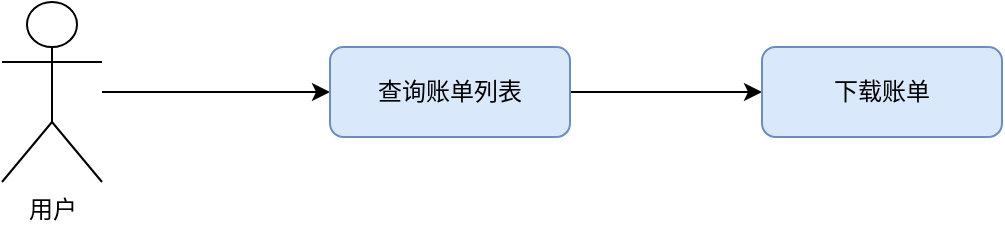 <mxfile version="15.2.7" type="device"><diagram id="QkDPyxukIsxXR31B8Olh" name="第 1 页"><mxGraphModel dx="1086" dy="806" grid="1" gridSize="10" guides="1" tooltips="1" connect="1" arrows="1" fold="1" page="1" pageScale="1" pageWidth="827" pageHeight="1169" math="0" shadow="0"><root><mxCell id="0"/><mxCell id="1" parent="0"/><mxCell id="3VQuAMEe7bwL6yW40Lo6-5" style="edgeStyle=orthogonalEdgeStyle;rounded=0;orthogonalLoop=1;jettySize=auto;html=1;entryX=0;entryY=0.5;entryDx=0;entryDy=0;" edge="1" parent="1" source="3VQuAMEe7bwL6yW40Lo6-1" target="3VQuAMEe7bwL6yW40Lo6-4"><mxGeometry relative="1" as="geometry"/></mxCell><mxCell id="3VQuAMEe7bwL6yW40Lo6-1" value="用户" style="shape=umlActor;verticalLabelPosition=bottom;verticalAlign=top;html=1;outlineConnect=0;" vertex="1" parent="1"><mxGeometry x="130" y="240" width="50" height="90" as="geometry"/></mxCell><mxCell id="3VQuAMEe7bwL6yW40Lo6-7" style="edgeStyle=orthogonalEdgeStyle;rounded=0;orthogonalLoop=1;jettySize=auto;html=1;exitX=1;exitY=0.5;exitDx=0;exitDy=0;" edge="1" parent="1" source="3VQuAMEe7bwL6yW40Lo6-4" target="3VQuAMEe7bwL6yW40Lo6-6"><mxGeometry relative="1" as="geometry"/></mxCell><mxCell id="3VQuAMEe7bwL6yW40Lo6-4" value="查询账单列表" style="rounded=1;whiteSpace=wrap;html=1;fillColor=#dae8fc;strokeColor=#6c8ebf;" vertex="1" parent="1"><mxGeometry x="294" y="262.5" width="120" height="45" as="geometry"/></mxCell><mxCell id="3VQuAMEe7bwL6yW40Lo6-6" value="下载账单" style="rounded=1;whiteSpace=wrap;html=1;fillColor=#dae8fc;strokeColor=#6c8ebf;" vertex="1" parent="1"><mxGeometry x="510" y="262.5" width="120" height="45" as="geometry"/></mxCell></root></mxGraphModel></diagram></mxfile>